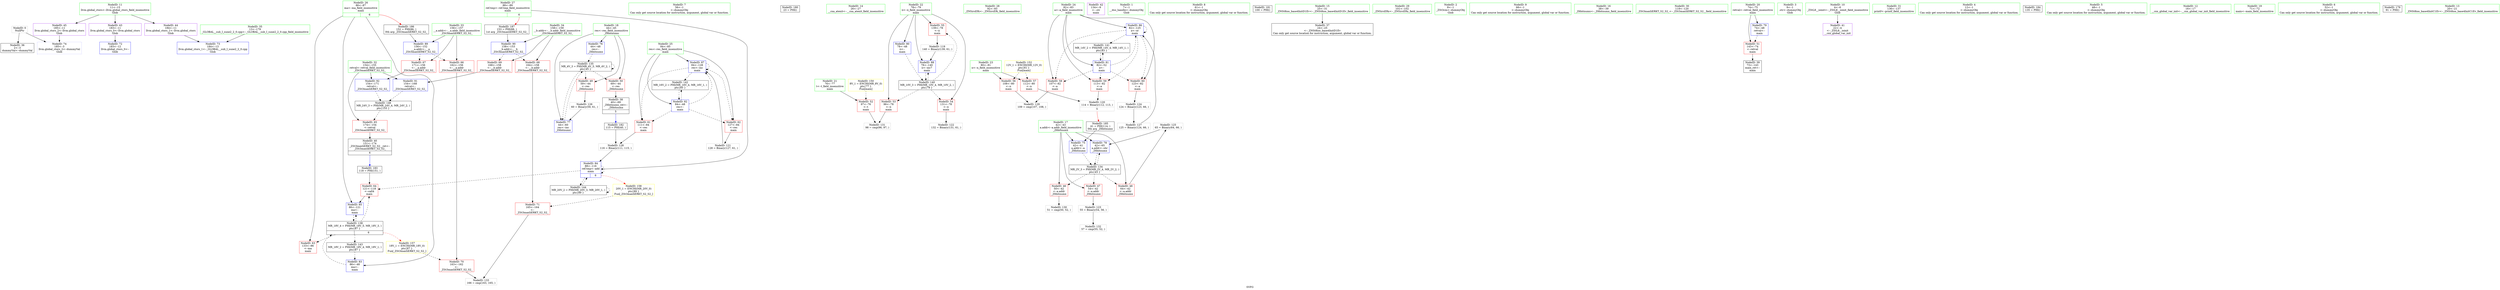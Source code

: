 digraph "SVFG" {
	label="SVFG";

	Node0x56163c7a4d40 [shape=record,color=grey,label="{NodeID: 0\nNullPtr}"];
	Node0x56163c7a4d40 -> Node0x56163c7bbde0[style=solid];
	Node0x56163c7a4d40 -> Node0x56163c7bee30[style=solid];
	Node0x56163c7bfb60 [shape=record,color=blue,label="{NodeID: 90\n158\<--153\n__b.addr\<--__b\n_ZSt3maxIiERKT_S2_S2_\n}"];
	Node0x56163c7bfb60 -> Node0x56163c7be8f0[style=dashed];
	Node0x56163c7bfb60 -> Node0x56163c7be9c0[style=dashed];
	Node0x56163c7ba550 [shape=record,color=green,label="{NodeID: 7\n56\<--1\n\<--dummyObj\nCan only get source location for instruction, argument, global var or function.}"];
	Node0x56163c7d5de0 [shape=record,color=black,label="{NodeID: 180\n23 = PHI()\n}"];
	Node0x56163c7baa50 [shape=record,color=green,label="{NodeID: 14\n26\<--27\n__cxa_atexit\<--__cxa_atexit_field_insensitive\n}"];
	Node0x56163c7d6d20 [shape=record,color=black,label="{NodeID: 187\n153 = PHI(88, )\n1st arg _ZSt3maxIiERKT_S2_S2_ }"];
	Node0x56163c7d6d20 -> Node0x56163c7bfb60[style=solid];
	Node0x56163c7bb0c0 [shape=record,color=green,label="{NodeID: 21\n76\<--77\nt\<--t_field_insensitive\nmain\n}"];
	Node0x56163c7bb0c0 -> Node0x56163c7bdbf0[style=solid];
	Node0x56163c7bb670 [shape=record,color=green,label="{NodeID: 28\n92\<--93\n_ZNSirsERi\<--_ZNSirsERi_field_insensitive\n}"];
	Node0x56163c7bbce0 [shape=record,color=green,label="{NodeID: 35\n13\<--179\n_GLOBAL__sub_I_sune2_2_0.cpp\<--_GLOBAL__sub_I_sune2_2_0.cpp_field_insensitive\n}"];
	Node0x56163c7bbce0 -> Node0x56163c7bed30[style=solid];
	Node0x56163c7c2740 [shape=record,color=grey,label="{NodeID: 125\n65 = Binary(64, 66, )\n}"];
	Node0x56163c7c2740 -> Node0x56163c7bf1a0[style=solid];
	Node0x56163c7bc320 [shape=record,color=purple,label="{NodeID: 42\n134\<--9\n\<--.str\nmain\n}"];
	Node0x56163c7c31c0 [shape=record,color=grey,label="{NodeID: 132\n57 = cmp(55, 52, )\n}"];
	Node0x56163c7bd980 [shape=record,color=red,label="{NodeID: 49\n59\<--44\n\<--res\n_Z6bitnumx\n}"];
	Node0x56163c7bd980 -> Node0x56163c7c28c0[style=solid];
	Node0x56163c7bdf30 [shape=record,color=red,label="{NodeID: 56\n108\<--80\n\<--n\nmain\n}"];
	Node0x56163c7bdf30 -> Node0x56163c7c2d40[style=solid];
	Node0x56163c7cba60 [shape=record,color=black,label="{NodeID: 146\nMR_24V_3 = PHI(MR_24V_4, MR_24V_2, )\npts\{155 \}\n}"];
	Node0x56163c7cba60 -> Node0x56163c7be680[style=dashed];
	Node0x56163c7be4e0 [shape=record,color=red,label="{NodeID: 63\n133\<--86\n\<--ma\nmain\n}"];
	Node0x56163c7bea90 [shape=record,color=red,label="{NodeID: 70\n163\<--162\n\<--\n_ZSt3maxIiERKT_S2_S2_\n}"];
	Node0x56163c7bea90 -> Node0x56163c7c3340[style=solid];
	Node0x56163c7bf0d0 [shape=record,color=blue,label="{NodeID: 77\n44\<--60\nres\<--inc\n_Z6bitnumx\n}"];
	Node0x56163c7bf0d0 -> Node0x56163c7c8360[style=dashed];
	Node0x56163c7bf680 [shape=record,color=blue,label="{NodeID: 84\n88\<--116\nref.tmp\<--add\nmain\n|{|<s3>6}}"];
	Node0x56163c7bf680 -> Node0x56163c7be5b0[style=dashed];
	Node0x56163c7bf680 -> Node0x56163c7bf680[style=dashed];
	Node0x56163c7bf680 -> Node0x56163c7cb060[style=dashed];
	Node0x56163c7bf680:s3 -> Node0x56163c7cd3a0[style=dashed,color=red];
	Node0x56163c7a4be0 [shape=record,color=green,label="{NodeID: 1\n7\<--1\n__dso_handle\<--dummyObj\nGlob }"];
	Node0x56163c7bfc30 [shape=record,color=blue,label="{NodeID: 91\n154\<--168\nretval\<--\n_ZSt3maxIiERKT_S2_S2_\n}"];
	Node0x56163c7bfc30 -> Node0x56163c7cba60[style=dashed];
	Node0x56163c7ba5e0 [shape=record,color=green,label="{NodeID: 8\n61\<--1\n\<--dummyObj\nCan only get source location for instruction, argument, global var or function.}"];
	Node0x56163c7d5ee0 [shape=record,color=black,label="{NodeID: 181\n100 = PHI()\n}"];
	Node0x56163c7bab50 [shape=record,color=green,label="{NodeID: 15\n25\<--31\n_ZNSt8ios_base4InitD1Ev\<--_ZNSt8ios_base4InitD1Ev_field_insensitive\n}"];
	Node0x56163c7bab50 -> Node0x56163c7bbee0[style=solid];
	Node0x56163c7bb190 [shape=record,color=green,label="{NodeID: 22\n78\<--79\nii\<--ii_field_insensitive\nmain\n}"];
	Node0x56163c7bb190 -> Node0x56163c7bdcc0[style=solid];
	Node0x56163c7bb190 -> Node0x56163c7bdd90[style=solid];
	Node0x56163c7bb190 -> Node0x56163c7bde60[style=solid];
	Node0x56163c7bb190 -> Node0x56163c7bf340[style=solid];
	Node0x56163c7bb190 -> Node0x56163c7bf9c0[style=solid];
	Node0x56163c7bb770 [shape=record,color=green,label="{NodeID: 29\n101\<--102\n_ZNSirsERx\<--_ZNSirsERx_field_insensitive\n}"];
	Node0x56163c7c1e40 [shape=record,color=grey,label="{NodeID: 119\n140 = Binary(139, 61, )\n}"];
	Node0x56163c7c1e40 -> Node0x56163c7bf9c0[style=solid];
	Node0x56163c7bbde0 [shape=record,color=black,label="{NodeID: 36\n2\<--3\ndummyVal\<--dummyVal\n}"];
	Node0x56163c7c28c0 [shape=record,color=grey,label="{NodeID: 126\n60 = Binary(59, 61, )\n}"];
	Node0x56163c7c28c0 -> Node0x56163c7bf0d0[style=solid];
	Node0x56163c7bc3f0 [shape=record,color=purple,label="{NodeID: 43\n183\<--11\nllvm.global_ctors_0\<--llvm.global_ctors\nGlob }"];
	Node0x56163c7bc3f0 -> Node0x56163c7bec30[style=solid];
	Node0x56163c7c3340 [shape=record,color=grey,label="{NodeID: 133\n166 = cmp(163, 165, )\n}"];
	Node0x56163c7bda50 [shape=record,color=red,label="{NodeID: 50\n69\<--44\n\<--res\n_Z6bitnumx\n}"];
	Node0x56163c7bda50 -> Node0x56163c7bbfe0[style=solid];
	Node0x56163c7c9c60 [shape=record,color=black,label="{NodeID: 140\nMR_10V_3 = PHI(MR_10V_4, MR_10V_2, )\npts\{79 \}\n}"];
	Node0x56163c7c9c60 -> Node0x56163c7bdcc0[style=dashed];
	Node0x56163c7c9c60 -> Node0x56163c7bdd90[style=dashed];
	Node0x56163c7c9c60 -> Node0x56163c7bde60[style=dashed];
	Node0x56163c7c9c60 -> Node0x56163c7bf9c0[style=dashed];
	Node0x56163c7be000 [shape=record,color=red,label="{NodeID: 57\n112\<--80\n\<--n\nmain\n}"];
	Node0x56163c7be000 -> Node0x56163c7c1fc0[style=solid];
	Node0x56163c7be5b0 [shape=record,color=red,label="{NodeID: 64\n121\<--118\n\<--call4\nmain\n}"];
	Node0x56163c7be5b0 -> Node0x56163c7bf750[style=solid];
	Node0x56163c7beb60 [shape=record,color=red,label="{NodeID: 71\n165\<--164\n\<--\n_ZSt3maxIiERKT_S2_S2_\n}"];
	Node0x56163c7beb60 -> Node0x56163c7c3340[style=solid];
	Node0x56163c7bf1a0 [shape=record,color=blue,label="{NodeID: 78\n42\<--65\na.addr\<--shr\n_Z6bitnumx\n}"];
	Node0x56163c7bf1a0 -> Node0x56163c7c7e60[style=dashed];
	Node0x56163c7bf750 [shape=record,color=blue,label="{NodeID: 85\n86\<--121\nma\<--\nmain\n}"];
	Node0x56163c7bf750 -> Node0x56163c7c9260[style=dashed];
	Node0x56163c7b9ad0 [shape=record,color=green,label="{NodeID: 2\n8\<--1\n_ZSt3cin\<--dummyObj\nGlob }"];
	Node0x56163c7bfd00 [shape=record,color=blue,label="{NodeID: 92\n154\<--171\nretval\<--\n_ZSt3maxIiERKT_S2_S2_\n}"];
	Node0x56163c7bfd00 -> Node0x56163c7cba60[style=dashed];
	Node0x56163c7ba670 [shape=record,color=green,label="{NodeID: 9\n66\<--1\n\<--dummyObj\nCan only get source location for instruction, argument, global var or function.}"];
	Node0x56163c7d5fe0 [shape=record,color=black,label="{NodeID: 182\n115 = PHI(40, )\n}"];
	Node0x56163c7d5fe0 -> Node0x56163c7c2bc0[style=solid];
	Node0x56163c7bac50 [shape=record,color=green,label="{NodeID: 16\n38\<--39\n_Z6bitnumx\<--_Z6bitnumx_field_insensitive\n}"];
	Node0x56163c7bb260 [shape=record,color=green,label="{NodeID: 23\n80\<--81\nn\<--n_field_insensitive\nmain\n}"];
	Node0x56163c7bb260 -> Node0x56163c7bdf30[style=solid];
	Node0x56163c7bb260 -> Node0x56163c7be000[style=solid];
	Node0x56163c7bb870 [shape=record,color=green,label="{NodeID: 30\n119\<--120\n_ZSt3maxIiERKT_S2_S2_\<--_ZSt3maxIiERKT_S2_S2__field_insensitive\n}"];
	Node0x56163c7c1fc0 [shape=record,color=grey,label="{NodeID: 120\n114 = Binary(112, 113, )\n|{<s0>5}}"];
	Node0x56163c7c1fc0:s0 -> Node0x56163c7d6a70[style=solid,color=red];
	Node0x56163c7bbee0 [shape=record,color=black,label="{NodeID: 37\n24\<--25\n\<--_ZNSt8ios_base4InitD1Ev\nCan only get source location for instruction, argument, global var or function.}"];
	Node0x56163c7c2a40 [shape=record,color=grey,label="{NodeID: 127\n125 = Binary(124, 66, )\n}"];
	Node0x56163c7c2a40 -> Node0x56163c7bf820[style=solid];
	Node0x56163c7bc4f0 [shape=record,color=purple,label="{NodeID: 44\n184\<--11\nllvm.global_ctors_1\<--llvm.global_ctors\nGlob }"];
	Node0x56163c7bc4f0 -> Node0x56163c7bed30[style=solid];
	Node0x56163c7c7e60 [shape=record,color=black,label="{NodeID: 134\nMR_2V_3 = PHI(MR_2V_4, MR_2V_2, )\npts\{43 \}\n}"];
	Node0x56163c7c7e60 -> Node0x56163c7bc6f0[style=dashed];
	Node0x56163c7c7e60 -> Node0x56163c7bc7c0[style=dashed];
	Node0x56163c7c7e60 -> Node0x56163c7bd8b0[style=dashed];
	Node0x56163c7c7e60 -> Node0x56163c7bf1a0[style=dashed];
	Node0x56163c7bdb20 [shape=record,color=red,label="{NodeID: 51\n143\<--74\n\<--retval\nmain\n}"];
	Node0x56163c7bdb20 -> Node0x56163c7bc0b0[style=solid];
	Node0x56163c7ca160 [shape=record,color=black,label="{NodeID: 141\nMR_14V_2 = PHI(MR_14V_4, MR_14V_1, )\npts\{83 \}\n}"];
	Node0x56163c7ca160 -> Node0x56163c7bf410[style=dashed];
	Node0x56163c7be0d0 [shape=record,color=red,label="{NodeID: 58\n107\<--82\n\<--a\nmain\n}"];
	Node0x56163c7be0d0 -> Node0x56163c7c2d40[style=solid];
	Node0x56163c7be680 [shape=record,color=red,label="{NodeID: 65\n174\<--154\n\<--retval\n_ZSt3maxIiERKT_S2_S2_\n}"];
	Node0x56163c7be680 -> Node0x56163c7bc180[style=solid];
	Node0x56163c7bec30 [shape=record,color=blue,label="{NodeID: 72\n183\<--12\nllvm.global_ctors_0\<--\nGlob }"];
	Node0x56163c7bf270 [shape=record,color=blue,label="{NodeID: 79\n74\<--48\nretval\<--\nmain\n}"];
	Node0x56163c7bf270 -> Node0x56163c7bdb20[style=dashed];
	Node0x56163c7bf820 [shape=record,color=blue,label="{NodeID: 86\n82\<--125\na\<--or\nmain\n}"];
	Node0x56163c7bf820 -> Node0x56163c7be0d0[style=dashed];
	Node0x56163c7bf820 -> Node0x56163c7be1a0[style=dashed];
	Node0x56163c7bf820 -> Node0x56163c7be270[style=dashed];
	Node0x56163c7bf820 -> Node0x56163c7bf820[style=dashed];
	Node0x56163c7bf820 -> Node0x56163c7ca160[style=dashed];
	Node0x56163c7b9b60 [shape=record,color=green,label="{NodeID: 3\n9\<--1\n.str\<--dummyObj\nGlob }"];
	Node0x56163c7ba700 [shape=record,color=green,label="{NodeID: 10\n4\<--6\n_ZStL8__ioinit\<--_ZStL8__ioinit_field_insensitive\nGlob }"];
	Node0x56163c7ba700 -> Node0x56163c7bc250[style=solid];
	Node0x56163c7d68a0 [shape=record,color=black,label="{NodeID: 183\n118 = PHI(151, )\n}"];
	Node0x56163c7d68a0 -> Node0x56163c7be5b0[style=solid];
	Node0x56163c7bad50 [shape=record,color=green,label="{NodeID: 17\n42\<--43\na.addr\<--a.addr_field_insensitive\n_Z6bitnumx\n}"];
	Node0x56163c7bad50 -> Node0x56163c7bc6f0[style=solid];
	Node0x56163c7bad50 -> Node0x56163c7bc7c0[style=solid];
	Node0x56163c7bad50 -> Node0x56163c7bd8b0[style=solid];
	Node0x56163c7bad50 -> Node0x56163c7bef30[style=solid];
	Node0x56163c7bad50 -> Node0x56163c7bf1a0[style=solid];
	Node0x56163c7bb330 [shape=record,color=green,label="{NodeID: 24\n82\<--83\na\<--a_field_insensitive\nmain\n}"];
	Node0x56163c7bb330 -> Node0x56163c7be0d0[style=solid];
	Node0x56163c7bb330 -> Node0x56163c7be1a0[style=solid];
	Node0x56163c7bb330 -> Node0x56163c7be270[style=solid];
	Node0x56163c7bb330 -> Node0x56163c7bf410[style=solid];
	Node0x56163c7bb330 -> Node0x56163c7bf820[style=solid];
	Node0x56163c7bb970 [shape=record,color=green,label="{NodeID: 31\n136\<--137\nprintf\<--printf_field_insensitive\n}"];
	Node0x56163c7c2140 [shape=record,color=grey,label="{NodeID: 121\n128 = Binary(127, 61, )\n}"];
	Node0x56163c7c2140 -> Node0x56163c7bf8f0[style=solid];
	Node0x56163c7bbfe0 [shape=record,color=black,label="{NodeID: 38\n40\<--69\n_Z6bitnumx_ret\<--\n_Z6bitnumx\n|{<s0>5}}"];
	Node0x56163c7bbfe0:s0 -> Node0x56163c7d5fe0[style=solid,color=blue];
	Node0x56163c7c2bc0 [shape=record,color=grey,label="{NodeID: 128\n116 = Binary(111, 115, )\n}"];
	Node0x56163c7c2bc0 -> Node0x56163c7bf680[style=solid];
	Node0x56163c7bc5f0 [shape=record,color=purple,label="{NodeID: 45\n185\<--11\nllvm.global_ctors_2\<--llvm.global_ctors\nGlob }"];
	Node0x56163c7bc5f0 -> Node0x56163c7bee30[style=solid];
	Node0x56163c7c8360 [shape=record,color=black,label="{NodeID: 135\nMR_4V_3 = PHI(MR_4V_5, MR_4V_2, )\npts\{45 \}\n}"];
	Node0x56163c7c8360 -> Node0x56163c7bd980[style=dashed];
	Node0x56163c7c8360 -> Node0x56163c7bda50[style=dashed];
	Node0x56163c7c8360 -> Node0x56163c7bf0d0[style=dashed];
	Node0x56163c7c8360 -> Node0x56163c7c8360[style=dashed];
	Node0x56163c7bdbf0 [shape=record,color=red,label="{NodeID: 52\n97\<--76\n\<--t\nmain\n}"];
	Node0x56163c7bdbf0 -> Node0x56163c7c3040[style=solid];
	Node0x56163c7ca660 [shape=record,color=black,label="{NodeID: 142\nMR_16V_2 = PHI(MR_16V_4, MR_16V_1, )\npts\{85 \}\n}"];
	Node0x56163c7ca660 -> Node0x56163c7bf4e0[style=dashed];
	Node0x56163c7be1a0 [shape=record,color=red,label="{NodeID: 59\n113\<--82\n\<--a\nmain\n}"];
	Node0x56163c7be1a0 -> Node0x56163c7c1fc0[style=solid];
	Node0x56163c7be750 [shape=record,color=red,label="{NodeID: 66\n162\<--156\n\<--__a.addr\n_ZSt3maxIiERKT_S2_S2_\n}"];
	Node0x56163c7be750 -> Node0x56163c7bea90[style=solid];
	Node0x56163c7bed30 [shape=record,color=blue,label="{NodeID: 73\n184\<--13\nllvm.global_ctors_1\<--_GLOBAL__sub_I_sune2_2_0.cpp\nGlob }"];
	Node0x56163c7bf340 [shape=record,color=blue,label="{NodeID: 80\n78\<--48\nii\<--\nmain\n}"];
	Node0x56163c7bf340 -> Node0x56163c7c9c60[style=dashed];
	Node0x56163c7bf8f0 [shape=record,color=blue,label="{NodeID: 87\n84\<--128\nres\<--inc\nmain\n}"];
	Node0x56163c7bf8f0 -> Node0x56163c7be340[style=dashed];
	Node0x56163c7bf8f0 -> Node0x56163c7be410[style=dashed];
	Node0x56163c7bf8f0 -> Node0x56163c7bf8f0[style=dashed];
	Node0x56163c7bf8f0 -> Node0x56163c7ca660[style=dashed];
	Node0x56163c7b9bf0 [shape=record,color=green,label="{NodeID: 4\n12\<--1\n\<--dummyObj\nCan only get source location for instruction, argument, global var or function.}"];
	Node0x56163c7ba790 [shape=record,color=green,label="{NodeID: 11\n11\<--15\nllvm.global_ctors\<--llvm.global_ctors_field_insensitive\nGlob }"];
	Node0x56163c7ba790 -> Node0x56163c7bc3f0[style=solid];
	Node0x56163c7ba790 -> Node0x56163c7bc4f0[style=solid];
	Node0x56163c7ba790 -> Node0x56163c7bc5f0[style=solid];
	Node0x56163c7d69a0 [shape=record,color=black,label="{NodeID: 184\n135 = PHI()\n}"];
	Node0x56163c7bae20 [shape=record,color=green,label="{NodeID: 18\n44\<--45\nres\<--res_field_insensitive\n_Z6bitnumx\n}"];
	Node0x56163c7bae20 -> Node0x56163c7bd980[style=solid];
	Node0x56163c7bae20 -> Node0x56163c7bda50[style=solid];
	Node0x56163c7bae20 -> Node0x56163c7bf000[style=solid];
	Node0x56163c7bae20 -> Node0x56163c7bf0d0[style=solid];
	Node0x56163c7bb400 [shape=record,color=green,label="{NodeID: 25\n84\<--85\nres\<--res_field_insensitive\nmain\n}"];
	Node0x56163c7bb400 -> Node0x56163c7be340[style=solid];
	Node0x56163c7bb400 -> Node0x56163c7be410[style=solid];
	Node0x56163c7bb400 -> Node0x56163c7bf4e0[style=solid];
	Node0x56163c7bb400 -> Node0x56163c7bf8f0[style=solid];
	Node0x56163c7bba70 [shape=record,color=green,label="{NodeID: 32\n154\<--155\nretval\<--retval_field_insensitive\n_ZSt3maxIiERKT_S2_S2_\n}"];
	Node0x56163c7bba70 -> Node0x56163c7be680[style=solid];
	Node0x56163c7bba70 -> Node0x56163c7bfc30[style=solid];
	Node0x56163c7bba70 -> Node0x56163c7bfd00[style=solid];
	Node0x56163c7c22c0 [shape=record,color=grey,label="{NodeID: 122\n132 = Binary(131, 61, )\n}"];
	Node0x56163c7bc0b0 [shape=record,color=black,label="{NodeID: 39\n73\<--143\nmain_ret\<--\nmain\n}"];
	Node0x56163c7c2d40 [shape=record,color=grey,label="{NodeID: 129\n109 = cmp(107, 108, )\n}"];
	Node0x56163c7bc6f0 [shape=record,color=red,label="{NodeID: 46\n50\<--42\n\<--a.addr\n_Z6bitnumx\n}"];
	Node0x56163c7bc6f0 -> Node0x56163c7c2ec0[style=solid];
	Node0x56163c7bdcc0 [shape=record,color=red,label="{NodeID: 53\n96\<--78\n\<--ii\nmain\n}"];
	Node0x56163c7bdcc0 -> Node0x56163c7c3040[style=solid];
	Node0x56163c7cab60 [shape=record,color=black,label="{NodeID: 143\nMR_18V_2 = PHI(MR_18V_4, MR_18V_1, )\npts\{87 \}\n}"];
	Node0x56163c7cab60 -> Node0x56163c7bf5b0[style=dashed];
	Node0x56163c7be270 [shape=record,color=red,label="{NodeID: 60\n123\<--82\n\<--a\nmain\n}"];
	Node0x56163c7be270 -> Node0x56163c7c25c0[style=solid];
	Node0x56163c7ccc70 [shape=record,color=yellow,style=double,label="{NodeID: 150\n8V_1 = ENCHI(MR_8V_0)\npts\{77 \}\nFun[main]}"];
	Node0x56163c7ccc70 -> Node0x56163c7bdbf0[style=dashed];
	Node0x56163c7be820 [shape=record,color=red,label="{NodeID: 67\n171\<--156\n\<--__a.addr\n_ZSt3maxIiERKT_S2_S2_\n}"];
	Node0x56163c7be820 -> Node0x56163c7bfd00[style=solid];
	Node0x56163c7cd290 [shape=record,color=yellow,style=double,label="{NodeID: 157\n18V_1 = ENCHI(MR_18V_0)\npts\{87 \}\nFun[_ZSt3maxIiERKT_S2_S2_]}"];
	Node0x56163c7cd290 -> Node0x56163c7bea90[style=dashed];
	Node0x56163c7bee30 [shape=record,color=blue, style = dotted,label="{NodeID: 74\n185\<--3\nllvm.global_ctors_2\<--dummyVal\nGlob }"];
	Node0x56163c7bf410 [shape=record,color=blue,label="{NodeID: 81\n82\<--52\na\<--\nmain\n}"];
	Node0x56163c7bf410 -> Node0x56163c7be0d0[style=dashed];
	Node0x56163c7bf410 -> Node0x56163c7be1a0[style=dashed];
	Node0x56163c7bf410 -> Node0x56163c7be270[style=dashed];
	Node0x56163c7bf410 -> Node0x56163c7bf820[style=dashed];
	Node0x56163c7bf410 -> Node0x56163c7ca160[style=dashed];
	Node0x56163c7bf9c0 [shape=record,color=blue,label="{NodeID: 88\n78\<--140\nii\<--inc7\nmain\n}"];
	Node0x56163c7bf9c0 -> Node0x56163c7c9c60[style=dashed];
	Node0x56163c7b9c80 [shape=record,color=green,label="{NodeID: 5\n48\<--1\n\<--dummyObj\nCan only get source location for instruction, argument, global var or function.}"];
	Node0x56163c7ba850 [shape=record,color=green,label="{NodeID: 12\n16\<--17\n__cxx_global_var_init\<--__cxx_global_var_init_field_insensitive\n}"];
	Node0x56163c7d6a70 [shape=record,color=black,label="{NodeID: 185\n41 = PHI(114, )\n0th arg _Z6bitnumx }"];
	Node0x56163c7d6a70 -> Node0x56163c7bef30[style=solid];
	Node0x56163c7baef0 [shape=record,color=green,label="{NodeID: 19\n71\<--72\nmain\<--main_field_insensitive\n}"];
	Node0x56163c7bb4d0 [shape=record,color=green,label="{NodeID: 26\n86\<--87\nma\<--ma_field_insensitive\nmain\n|{|<s3>6}}"];
	Node0x56163c7bb4d0 -> Node0x56163c7be4e0[style=solid];
	Node0x56163c7bb4d0 -> Node0x56163c7bf5b0[style=solid];
	Node0x56163c7bb4d0 -> Node0x56163c7bf750[style=solid];
	Node0x56163c7bb4d0:s3 -> Node0x56163c7d6be0[style=solid,color=red];
	Node0x56163c7bbb40 [shape=record,color=green,label="{NodeID: 33\n156\<--157\n__a.addr\<--__a.addr_field_insensitive\n_ZSt3maxIiERKT_S2_S2_\n}"];
	Node0x56163c7bbb40 -> Node0x56163c7be750[style=solid];
	Node0x56163c7bbb40 -> Node0x56163c7be820[style=solid];
	Node0x56163c7bbb40 -> Node0x56163c7bfa90[style=solid];
	Node0x56163c7c2440 [shape=record,color=grey,label="{NodeID: 123\n55 = Binary(54, 56, )\n}"];
	Node0x56163c7c2440 -> Node0x56163c7c31c0[style=solid];
	Node0x56163c7bc180 [shape=record,color=black,label="{NodeID: 40\n151\<--174\n_ZSt3maxIiERKT_S2_S2__ret\<--\n_ZSt3maxIiERKT_S2_S2_\n|{<s0>6}}"];
	Node0x56163c7bc180:s0 -> Node0x56163c7d68a0[style=solid,color=blue];
	Node0x56163c7c2ec0 [shape=record,color=grey,label="{NodeID: 130\n51 = cmp(50, 52, )\n}"];
	Node0x56163c7bc7c0 [shape=record,color=red,label="{NodeID: 47\n54\<--42\n\<--a.addr\n_Z6bitnumx\n}"];
	Node0x56163c7bc7c0 -> Node0x56163c7c2440[style=solid];
	Node0x56163c7bdd90 [shape=record,color=red,label="{NodeID: 54\n131\<--78\n\<--ii\nmain\n}"];
	Node0x56163c7bdd90 -> Node0x56163c7c22c0[style=solid];
	Node0x56163c7cb060 [shape=record,color=black,label="{NodeID: 144\nMR_20V_2 = PHI(MR_20V_3, MR_20V_1, )\npts\{89 \}\n}"];
	Node0x56163c7cb060 -> Node0x56163c7bf680[style=dashed];
	Node0x56163c7cb060 -> Node0x56163c7cb060[style=dashed];
	Node0x56163c7be340 [shape=record,color=red,label="{NodeID: 61\n111\<--84\n\<--res\nmain\n}"];
	Node0x56163c7be340 -> Node0x56163c7c2bc0[style=solid];
	Node0x56163c7be8f0 [shape=record,color=red,label="{NodeID: 68\n164\<--158\n\<--__b.addr\n_ZSt3maxIiERKT_S2_S2_\n}"];
	Node0x56163c7be8f0 -> Node0x56163c7beb60[style=solid];
	Node0x56163c7cd3a0 [shape=record,color=yellow,style=double,label="{NodeID: 158\n20V_1 = ENCHI(MR_20V_0)\npts\{89 \}\nFun[_ZSt3maxIiERKT_S2_S2_]}"];
	Node0x56163c7cd3a0 -> Node0x56163c7beb60[style=dashed];
	Node0x56163c7bef30 [shape=record,color=blue,label="{NodeID: 75\n42\<--41\na.addr\<--a\n_Z6bitnumx\n}"];
	Node0x56163c7bef30 -> Node0x56163c7c7e60[style=dashed];
	Node0x56163c7bf4e0 [shape=record,color=blue,label="{NodeID: 82\n84\<--48\nres\<--\nmain\n}"];
	Node0x56163c7bf4e0 -> Node0x56163c7be340[style=dashed];
	Node0x56163c7bf4e0 -> Node0x56163c7be410[style=dashed];
	Node0x56163c7bf4e0 -> Node0x56163c7bf8f0[style=dashed];
	Node0x56163c7bf4e0 -> Node0x56163c7ca660[style=dashed];
	Node0x56163c7bfa90 [shape=record,color=blue,label="{NodeID: 89\n156\<--152\n__a.addr\<--__a\n_ZSt3maxIiERKT_S2_S2_\n}"];
	Node0x56163c7bfa90 -> Node0x56163c7be750[style=dashed];
	Node0x56163c7bfa90 -> Node0x56163c7be820[style=dashed];
	Node0x56163c7ba4c0 [shape=record,color=green,label="{NodeID: 6\n52\<--1\n\<--dummyObj\nCan only get source location for instruction, argument, global var or function.}"];
	Node0x56163c60fda0 [shape=record,color=black,label="{NodeID: 179\n91 = PHI()\n}"];
	Node0x56163c7ba950 [shape=record,color=green,label="{NodeID: 13\n20\<--21\n_ZNSt8ios_base4InitC1Ev\<--_ZNSt8ios_base4InitC1Ev_field_insensitive\n}"];
	Node0x56163c7d6be0 [shape=record,color=black,label="{NodeID: 186\n152 = PHI(86, )\n0th arg _ZSt3maxIiERKT_S2_S2_ }"];
	Node0x56163c7d6be0 -> Node0x56163c7bfa90[style=solid];
	Node0x56163c7baff0 [shape=record,color=green,label="{NodeID: 20\n74\<--75\nretval\<--retval_field_insensitive\nmain\n}"];
	Node0x56163c7baff0 -> Node0x56163c7bdb20[style=solid];
	Node0x56163c7baff0 -> Node0x56163c7bf270[style=solid];
	Node0x56163c7bb5a0 [shape=record,color=green,label="{NodeID: 27\n88\<--89\nref.tmp\<--ref.tmp_field_insensitive\nmain\n|{|<s1>6}}"];
	Node0x56163c7bb5a0 -> Node0x56163c7bf680[style=solid];
	Node0x56163c7bb5a0:s1 -> Node0x56163c7d6d20[style=solid,color=red];
	Node0x56163c7bbc10 [shape=record,color=green,label="{NodeID: 34\n158\<--159\n__b.addr\<--__b.addr_field_insensitive\n_ZSt3maxIiERKT_S2_S2_\n}"];
	Node0x56163c7bbc10 -> Node0x56163c7be8f0[style=solid];
	Node0x56163c7bbc10 -> Node0x56163c7be9c0[style=solid];
	Node0x56163c7bbc10 -> Node0x56163c7bfb60[style=solid];
	Node0x56163c7c25c0 [shape=record,color=grey,label="{NodeID: 124\n124 = Binary(123, 66, )\n}"];
	Node0x56163c7c25c0 -> Node0x56163c7c2a40[style=solid];
	Node0x56163c7bc250 [shape=record,color=purple,label="{NodeID: 41\n22\<--4\n\<--_ZStL8__ioinit\n__cxx_global_var_init\n}"];
	Node0x56163c7c3040 [shape=record,color=grey,label="{NodeID: 131\n98 = cmp(96, 97, )\n}"];
	Node0x56163c7bd8b0 [shape=record,color=red,label="{NodeID: 48\n64\<--42\n\<--a.addr\n_Z6bitnumx\n}"];
	Node0x56163c7bd8b0 -> Node0x56163c7c2740[style=solid];
	Node0x56163c7c9260 [shape=record,color=black,label="{NodeID: 138\nMR_18V_4 = PHI(MR_18V_5, MR_18V_3, )\npts\{87 \}\n|{|<s4>6}}"];
	Node0x56163c7c9260 -> Node0x56163c7be4e0[style=dashed];
	Node0x56163c7c9260 -> Node0x56163c7be5b0[style=dashed];
	Node0x56163c7c9260 -> Node0x56163c7bf750[style=dashed];
	Node0x56163c7c9260 -> Node0x56163c7cab60[style=dashed];
	Node0x56163c7c9260:s4 -> Node0x56163c7cd290[style=dashed,color=red];
	Node0x56163c7bde60 [shape=record,color=red,label="{NodeID: 55\n139\<--78\n\<--ii\nmain\n}"];
	Node0x56163c7bde60 -> Node0x56163c7c1e40[style=solid];
	Node0x56163c7be410 [shape=record,color=red,label="{NodeID: 62\n127\<--84\n\<--res\nmain\n}"];
	Node0x56163c7be410 -> Node0x56163c7c2140[style=solid];
	Node0x56163c7cce30 [shape=record,color=yellow,style=double,label="{NodeID: 152\n12V_1 = ENCHI(MR_12V_0)\npts\{81 \}\nFun[main]}"];
	Node0x56163c7cce30 -> Node0x56163c7bdf30[style=dashed];
	Node0x56163c7cce30 -> Node0x56163c7be000[style=dashed];
	Node0x56163c7be9c0 [shape=record,color=red,label="{NodeID: 69\n168\<--158\n\<--__b.addr\n_ZSt3maxIiERKT_S2_S2_\n}"];
	Node0x56163c7be9c0 -> Node0x56163c7bfc30[style=solid];
	Node0x56163c7bf000 [shape=record,color=blue,label="{NodeID: 76\n44\<--48\nres\<--\n_Z6bitnumx\n}"];
	Node0x56163c7bf000 -> Node0x56163c7c8360[style=dashed];
	Node0x56163c7bf5b0 [shape=record,color=blue,label="{NodeID: 83\n86\<--48\nma\<--\nmain\n}"];
	Node0x56163c7bf5b0 -> Node0x56163c7c9260[style=dashed];
}
